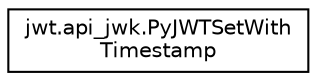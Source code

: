 digraph "Graphical Class Hierarchy"
{
 // LATEX_PDF_SIZE
  edge [fontname="Helvetica",fontsize="10",labelfontname="Helvetica",labelfontsize="10"];
  node [fontname="Helvetica",fontsize="10",shape=record];
  rankdir="LR";
  Node0 [label="jwt.api_jwk.PyJWTSetWith\lTimestamp",height=0.2,width=0.4,color="black", fillcolor="white", style="filled",URL="$classjwt_1_1api__jwk_1_1PyJWTSetWithTimestamp.html",tooltip=" "];
}
